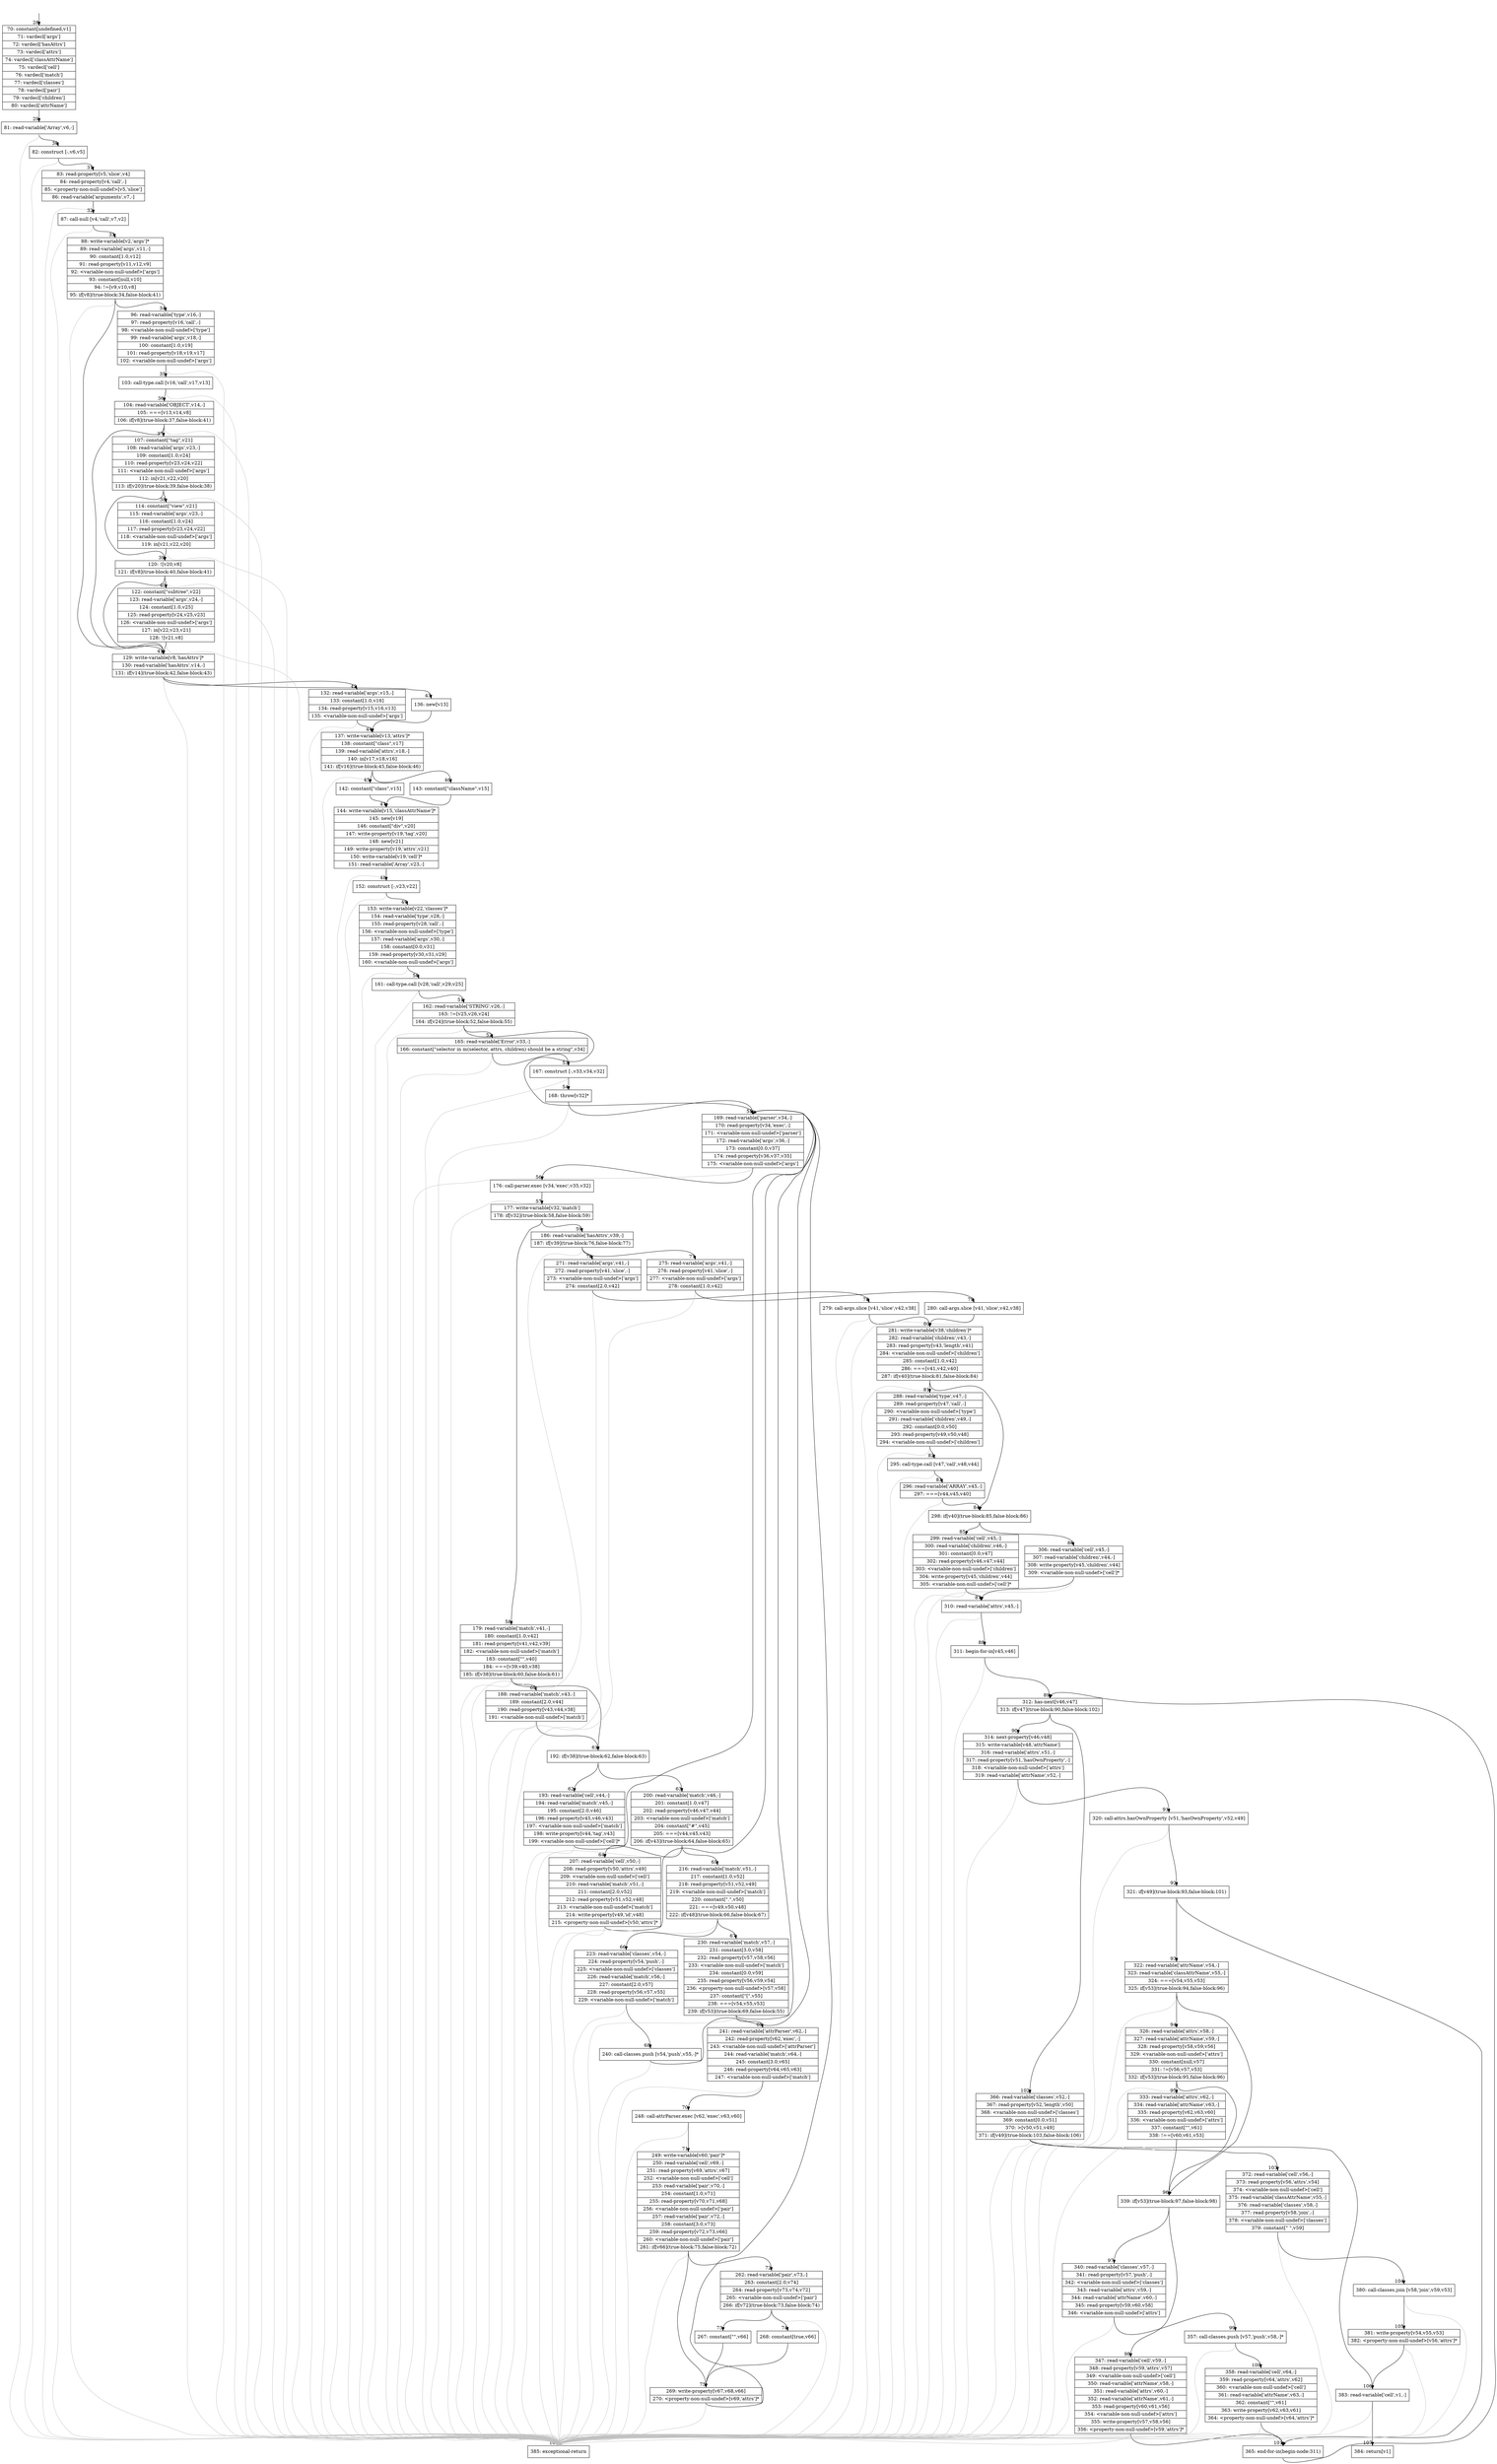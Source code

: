 digraph {
rankdir="TD"
BB_entry4[shape=none,label=""];
BB_entry4 -> BB28 [tailport=s, headport=n, headlabel="    28"]
BB28 [shape=record label="{70: constant[undefined,v1]|71: vardecl['args']|72: vardecl['hasAttrs']|73: vardecl['attrs']|74: vardecl['classAttrName']|75: vardecl['cell']|76: vardecl['match']|77: vardecl['classes']|78: vardecl['pair']|79: vardecl['children']|80: vardecl['attrName']}" ] 
BB28 -> BB29 [tailport=s, headport=n, headlabel="      29"]
BB29 [shape=record label="{81: read-variable['Array',v6,-]}" ] 
BB29 -> BB30 [tailport=s, headport=n, headlabel="      30"]
BB29 -> BB108 [tailport=s, headport=n, color=gray, headlabel="      108"]
BB30 [shape=record label="{82: construct [-,v6,v5]}" ] 
BB30 -> BB31 [tailport=s, headport=n, headlabel="      31"]
BB30 -> BB108 [tailport=s, headport=n, color=gray]
BB31 [shape=record label="{83: read-property[v5,'slice',v4]|84: read-property[v4,'call',-]|85: \<property-non-null-undef\>[v5,'slice']|86: read-variable['arguments',v7,-]}" ] 
BB31 -> BB32 [tailport=s, headport=n, headlabel="      32"]
BB31 -> BB108 [tailport=s, headport=n, color=gray]
BB32 [shape=record label="{87: call-null [v4,'call',v7,v2]}" ] 
BB32 -> BB33 [tailport=s, headport=n, headlabel="      33"]
BB32 -> BB108 [tailport=s, headport=n, color=gray]
BB33 [shape=record label="{88: write-variable[v2,'args']*|89: read-variable['args',v11,-]|90: constant[1.0,v12]|91: read-property[v11,v12,v9]|92: \<variable-non-null-undef\>['args']|93: constant[null,v10]|94: !=[v9,v10,v8]|95: if[v8](true-block:34,false-block:41)}" ] 
BB33 -> BB41 [tailport=s, headport=n, headlabel="      41"]
BB33 -> BB34 [tailport=s, headport=n, headlabel="      34"]
BB33 -> BB108 [tailport=s, headport=n, color=gray]
BB34 [shape=record label="{96: read-variable['type',v16,-]|97: read-property[v16,'call',-]|98: \<variable-non-null-undef\>['type']|99: read-variable['args',v18,-]|100: constant[1.0,v19]|101: read-property[v18,v19,v17]|102: \<variable-non-null-undef\>['args']}" ] 
BB34 -> BB35 [tailport=s, headport=n, headlabel="      35"]
BB34 -> BB108 [tailport=s, headport=n, color=gray]
BB35 [shape=record label="{103: call-type.call [v16,'call',v17,v13]}" ] 
BB35 -> BB36 [tailport=s, headport=n, headlabel="      36"]
BB35 -> BB108 [tailport=s, headport=n, color=gray]
BB36 [shape=record label="{104: read-variable['OBJECT',v14,-]|105: ===[v13,v14,v8]|106: if[v8](true-block:37,false-block:41)}" ] 
BB36 -> BB41 [tailport=s, headport=n]
BB36 -> BB37 [tailport=s, headport=n, headlabel="      37"]
BB36 -> BB108 [tailport=s, headport=n, color=gray]
BB37 [shape=record label="{107: constant[\"tag\",v21]|108: read-variable['args',v23,-]|109: constant[1.0,v24]|110: read-property[v23,v24,v22]|111: \<variable-non-null-undef\>['args']|112: in[v21,v22,v20]|113: if[v20](true-block:39,false-block:38)}" ] 
BB37 -> BB39 [tailport=s, headport=n, headlabel="      39"]
BB37 -> BB38 [tailport=s, headport=n, headlabel="      38"]
BB37 -> BB108 [tailport=s, headport=n, color=gray]
BB38 [shape=record label="{114: constant[\"view\",v21]|115: read-variable['args',v23,-]|116: constant[1.0,v24]|117: read-property[v23,v24,v22]|118: \<variable-non-null-undef\>['args']|119: in[v21,v22,v20]}" ] 
BB38 -> BB39 [tailport=s, headport=n]
BB38 -> BB108 [tailport=s, headport=n, color=gray]
BB39 [shape=record label="{120: ![v20,v8]|121: if[v8](true-block:40,false-block:41)}" ] 
BB39 -> BB41 [tailport=s, headport=n]
BB39 -> BB40 [tailport=s, headport=n, headlabel="      40"]
BB39 -> BB108 [tailport=s, headport=n, color=gray]
BB40 [shape=record label="{122: constant[\"subtree\",v22]|123: read-variable['args',v24,-]|124: constant[1.0,v25]|125: read-property[v24,v25,v23]|126: \<variable-non-null-undef\>['args']|127: in[v22,v23,v21]|128: ![v21,v8]}" ] 
BB40 -> BB41 [tailport=s, headport=n]
BB40 -> BB108 [tailport=s, headport=n, color=gray]
BB41 [shape=record label="{129: write-variable[v8,'hasAttrs']*|130: read-variable['hasAttrs',v14,-]|131: if[v14](true-block:42,false-block:43)}" ] 
BB41 -> BB42 [tailport=s, headport=n, headlabel="      42"]
BB41 -> BB43 [tailport=s, headport=n, headlabel="      43"]
BB41 -> BB108 [tailport=s, headport=n, color=gray]
BB42 [shape=record label="{132: read-variable['args',v15,-]|133: constant[1.0,v16]|134: read-property[v15,v16,v13]|135: \<variable-non-null-undef\>['args']}" ] 
BB42 -> BB44 [tailport=s, headport=n, headlabel="      44"]
BB42 -> BB108 [tailport=s, headport=n, color=gray]
BB43 [shape=record label="{136: new[v13]}" ] 
BB43 -> BB44 [tailport=s, headport=n]
BB44 [shape=record label="{137: write-variable[v13,'attrs']*|138: constant[\"class\",v17]|139: read-variable['attrs',v18,-]|140: in[v17,v18,v16]|141: if[v16](true-block:45,false-block:46)}" ] 
BB44 -> BB45 [tailport=s, headport=n, headlabel="      45"]
BB44 -> BB46 [tailport=s, headport=n, headlabel="      46"]
BB44 -> BB108 [tailport=s, headport=n, color=gray]
BB45 [shape=record label="{142: constant[\"class\",v15]}" ] 
BB45 -> BB47 [tailport=s, headport=n, headlabel="      47"]
BB46 [shape=record label="{143: constant[\"className\",v15]}" ] 
BB46 -> BB47 [tailport=s, headport=n]
BB47 [shape=record label="{144: write-variable[v15,'classAttrName']*|145: new[v19]|146: constant[\"div\",v20]|147: write-property[v19,'tag',v20]|148: new[v21]|149: write-property[v19,'attrs',v21]|150: write-variable[v19,'cell']*|151: read-variable['Array',v23,-]}" ] 
BB47 -> BB48 [tailport=s, headport=n, headlabel="      48"]
BB47 -> BB108 [tailport=s, headport=n, color=gray]
BB48 [shape=record label="{152: construct [-,v23,v22]}" ] 
BB48 -> BB49 [tailport=s, headport=n, headlabel="      49"]
BB48 -> BB108 [tailport=s, headport=n, color=gray]
BB49 [shape=record label="{153: write-variable[v22,'classes']*|154: read-variable['type',v28,-]|155: read-property[v28,'call',-]|156: \<variable-non-null-undef\>['type']|157: read-variable['args',v30,-]|158: constant[0.0,v31]|159: read-property[v30,v31,v29]|160: \<variable-non-null-undef\>['args']}" ] 
BB49 -> BB50 [tailport=s, headport=n, headlabel="      50"]
BB49 -> BB108 [tailport=s, headport=n, color=gray]
BB50 [shape=record label="{161: call-type.call [v28,'call',v29,v25]}" ] 
BB50 -> BB51 [tailport=s, headport=n, headlabel="      51"]
BB50 -> BB108 [tailport=s, headport=n, color=gray]
BB51 [shape=record label="{162: read-variable['STRING',v26,-]|163: !=[v25,v26,v24]|164: if[v24](true-block:52,false-block:55)}" ] 
BB51 -> BB52 [tailport=s, headport=n, headlabel="      52"]
BB51 -> BB55 [tailport=s, headport=n, headlabel="      55"]
BB51 -> BB108 [tailport=s, headport=n, color=gray]
BB52 [shape=record label="{165: read-variable['Error',v33,-]|166: constant[\"selector in m(selector, attrs, children) should be a string\",v34]}" ] 
BB52 -> BB53 [tailport=s, headport=n, headlabel="      53"]
BB52 -> BB108 [tailport=s, headport=n, color=gray]
BB53 [shape=record label="{167: construct [-,v33,v34,v32]}" ] 
BB53 -> BB54 [tailport=s, headport=n, headlabel="      54"]
BB53 -> BB108 [tailport=s, headport=n, color=gray]
BB54 [shape=record label="{168: throw[v32]*}" ] 
BB54 -> BB55 [tailport=s, headport=n]
BB54 -> BB108 [tailport=s, headport=n, color=gray]
BB55 [shape=record label="{169: read-variable['parser',v34,-]|170: read-property[v34,'exec',-]|171: \<variable-non-null-undef\>['parser']|172: read-variable['args',v36,-]|173: constant[0.0,v37]|174: read-property[v36,v37,v35]|175: \<variable-non-null-undef\>['args']}" ] 
BB55 -> BB56 [tailport=s, headport=n, headlabel="      56"]
BB55 -> BB108 [tailport=s, headport=n, color=gray]
BB56 [shape=record label="{176: call-parser.exec [v34,'exec',v35,v32]}" ] 
BB56 -> BB57 [tailport=s, headport=n, headlabel="      57"]
BB56 -> BB108 [tailport=s, headport=n, color=gray]
BB57 [shape=record label="{177: write-variable[v32,'match']|178: if[v32](true-block:58,false-block:59)}" ] 
BB57 -> BB58 [tailport=s, headport=n, headlabel="      58"]
BB57 -> BB59 [tailport=s, headport=n, headlabel="      59"]
BB58 [shape=record label="{179: read-variable['match',v41,-]|180: constant[1.0,v42]|181: read-property[v41,v42,v39]|182: \<variable-non-null-undef\>['match']|183: constant[\"\",v40]|184: ===[v39,v40,v38]|185: if[v38](true-block:60,false-block:61)}" ] 
BB58 -> BB61 [tailport=s, headport=n, headlabel="      61"]
BB58 -> BB60 [tailport=s, headport=n, headlabel="      60"]
BB58 -> BB108 [tailport=s, headport=n, color=gray]
BB59 [shape=record label="{186: read-variable['hasAttrs',v39,-]|187: if[v39](true-block:76,false-block:77)}" ] 
BB59 -> BB76 [tailport=s, headport=n, headlabel="      76"]
BB59 -> BB77 [tailport=s, headport=n, headlabel="      77"]
BB59 -> BB108 [tailport=s, headport=n, color=gray]
BB60 [shape=record label="{188: read-variable['match',v43,-]|189: constant[2.0,v44]|190: read-property[v43,v44,v38]|191: \<variable-non-null-undef\>['match']}" ] 
BB60 -> BB61 [tailport=s, headport=n]
BB60 -> BB108 [tailport=s, headport=n, color=gray]
BB61 [shape=record label="{192: if[v38](true-block:62,false-block:63)}" ] 
BB61 -> BB62 [tailport=s, headport=n, headlabel="      62"]
BB61 -> BB63 [tailport=s, headport=n, headlabel="      63"]
BB62 [shape=record label="{193: read-variable['cell',v44,-]|194: read-variable['match',v45,-]|195: constant[2.0,v46]|196: read-property[v45,v46,v43]|197: \<variable-non-null-undef\>['match']|198: write-property[v44,'tag',v43]|199: \<variable-non-null-undef\>['cell']*}" ] 
BB62 -> BB55 [tailport=s, headport=n]
BB62 -> BB108 [tailport=s, headport=n, color=gray]
BB63 [shape=record label="{200: read-variable['match',v46,-]|201: constant[1.0,v47]|202: read-property[v46,v47,v44]|203: \<variable-non-null-undef\>['match']|204: constant[\"#\",v45]|205: ===[v44,v45,v43]|206: if[v43](true-block:64,false-block:65)}" ] 
BB63 -> BB64 [tailport=s, headport=n, headlabel="      64"]
BB63 -> BB65 [tailport=s, headport=n, headlabel="      65"]
BB63 -> BB108 [tailport=s, headport=n, color=gray]
BB64 [shape=record label="{207: read-variable['cell',v50,-]|208: read-property[v50,'attrs',v49]|209: \<variable-non-null-undef\>['cell']|210: read-variable['match',v51,-]|211: constant[2.0,v52]|212: read-property[v51,v52,v48]|213: \<variable-non-null-undef\>['match']|214: write-property[v49,'id',v48]|215: \<property-non-null-undef\>[v50,'attrs']*}" ] 
BB64 -> BB55 [tailport=s, headport=n]
BB64 -> BB108 [tailport=s, headport=n, color=gray]
BB65 [shape=record label="{216: read-variable['match',v51,-]|217: constant[1.0,v52]|218: read-property[v51,v52,v49]|219: \<variable-non-null-undef\>['match']|220: constant[\".\",v50]|221: ===[v49,v50,v48]|222: if[v48](true-block:66,false-block:67)}" ] 
BB65 -> BB66 [tailport=s, headport=n, headlabel="      66"]
BB65 -> BB67 [tailport=s, headport=n, headlabel="      67"]
BB65 -> BB108 [tailport=s, headport=n, color=gray]
BB66 [shape=record label="{223: read-variable['classes',v54,-]|224: read-property[v54,'push',-]|225: \<variable-non-null-undef\>['classes']|226: read-variable['match',v56,-]|227: constant[2.0,v57]|228: read-property[v56,v57,v55]|229: \<variable-non-null-undef\>['match']}" ] 
BB66 -> BB68 [tailport=s, headport=n, headlabel="      68"]
BB66 -> BB108 [tailport=s, headport=n, color=gray]
BB67 [shape=record label="{230: read-variable['match',v57,-]|231: constant[3.0,v58]|232: read-property[v57,v58,v56]|233: \<variable-non-null-undef\>['match']|234: constant[0.0,v59]|235: read-property[v56,v59,v54]|236: \<property-non-null-undef\>[v57,v58]|237: constant[\"[\",v55]|238: ===[v54,v55,v53]|239: if[v53](true-block:69,false-block:55)}" ] 
BB67 -> BB69 [tailport=s, headport=n, headlabel="      69"]
BB67 -> BB55 [tailport=s, headport=n]
BB67 -> BB108 [tailport=s, headport=n, color=gray]
BB68 [shape=record label="{240: call-classes.push [v54,'push',v55,-]*}" ] 
BB68 -> BB55 [tailport=s, headport=n]
BB68 -> BB108 [tailport=s, headport=n, color=gray]
BB69 [shape=record label="{241: read-variable['attrParser',v62,-]|242: read-property[v62,'exec',-]|243: \<variable-non-null-undef\>['attrParser']|244: read-variable['match',v64,-]|245: constant[3.0,v65]|246: read-property[v64,v65,v63]|247: \<variable-non-null-undef\>['match']}" ] 
BB69 -> BB70 [tailport=s, headport=n, headlabel="      70"]
BB69 -> BB108 [tailport=s, headport=n, color=gray]
BB70 [shape=record label="{248: call-attrParser.exec [v62,'exec',v63,v60]}" ] 
BB70 -> BB71 [tailport=s, headport=n, headlabel="      71"]
BB70 -> BB108 [tailport=s, headport=n, color=gray]
BB71 [shape=record label="{249: write-variable[v60,'pair']*|250: read-variable['cell',v69,-]|251: read-property[v69,'attrs',v67]|252: \<variable-non-null-undef\>['cell']|253: read-variable['pair',v70,-]|254: constant[1.0,v71]|255: read-property[v70,v71,v68]|256: \<variable-non-null-undef\>['pair']|257: read-variable['pair',v72,-]|258: constant[3.0,v73]|259: read-property[v72,v73,v66]|260: \<variable-non-null-undef\>['pair']|261: if[v66](true-block:75,false-block:72)}" ] 
BB71 -> BB75 [tailport=s, headport=n, headlabel="      75"]
BB71 -> BB72 [tailport=s, headport=n, headlabel="      72"]
BB71 -> BB108 [tailport=s, headport=n, color=gray]
BB72 [shape=record label="{262: read-variable['pair',v73,-]|263: constant[2.0,v74]|264: read-property[v73,v74,v72]|265: \<variable-non-null-undef\>['pair']|266: if[v72](true-block:73,false-block:74)}" ] 
BB72 -> BB73 [tailport=s, headport=n, headlabel="      73"]
BB72 -> BB74 [tailport=s, headport=n, headlabel="      74"]
BB72 -> BB108 [tailport=s, headport=n, color=gray]
BB73 [shape=record label="{267: constant[\"\",v66]}" ] 
BB73 -> BB75 [tailport=s, headport=n]
BB74 [shape=record label="{268: constant[true,v66]}" ] 
BB74 -> BB75 [tailport=s, headport=n]
BB75 [shape=record label="{269: write-property[v67,v68,v66]|270: \<property-non-null-undef\>[v69,'attrs']*}" ] 
BB75 -> BB55 [tailport=s, headport=n]
BB75 -> BB108 [tailport=s, headport=n, color=gray]
BB76 [shape=record label="{271: read-variable['args',v41,-]|272: read-property[v41,'slice',-]|273: \<variable-non-null-undef\>['args']|274: constant[2.0,v42]}" ] 
BB76 -> BB78 [tailport=s, headport=n, headlabel="      78"]
BB76 -> BB108 [tailport=s, headport=n, color=gray]
BB77 [shape=record label="{275: read-variable['args',v41,-]|276: read-property[v41,'slice',-]|277: \<variable-non-null-undef\>['args']|278: constant[1.0,v42]}" ] 
BB77 -> BB79 [tailport=s, headport=n, headlabel="      79"]
BB77 -> BB108 [tailport=s, headport=n, color=gray]
BB78 [shape=record label="{279: call-args.slice [v41,'slice',v42,v38]}" ] 
BB78 -> BB80 [tailport=s, headport=n, headlabel="      80"]
BB78 -> BB108 [tailport=s, headport=n, color=gray]
BB79 [shape=record label="{280: call-args.slice [v41,'slice',v42,v38]}" ] 
BB79 -> BB80 [tailport=s, headport=n]
BB79 -> BB108 [tailport=s, headport=n, color=gray]
BB80 [shape=record label="{281: write-variable[v38,'children']*|282: read-variable['children',v43,-]|283: read-property[v43,'length',v41]|284: \<variable-non-null-undef\>['children']|285: constant[1.0,v42]|286: ===[v41,v42,v40]|287: if[v40](true-block:81,false-block:84)}" ] 
BB80 -> BB84 [tailport=s, headport=n, headlabel="      84"]
BB80 -> BB81 [tailport=s, headport=n, headlabel="      81"]
BB80 -> BB108 [tailport=s, headport=n, color=gray]
BB81 [shape=record label="{288: read-variable['type',v47,-]|289: read-property[v47,'call',-]|290: \<variable-non-null-undef\>['type']|291: read-variable['children',v49,-]|292: constant[0.0,v50]|293: read-property[v49,v50,v48]|294: \<variable-non-null-undef\>['children']}" ] 
BB81 -> BB82 [tailport=s, headport=n, headlabel="      82"]
BB81 -> BB108 [tailport=s, headport=n, color=gray]
BB82 [shape=record label="{295: call-type.call [v47,'call',v48,v44]}" ] 
BB82 -> BB83 [tailport=s, headport=n, headlabel="      83"]
BB82 -> BB108 [tailport=s, headport=n, color=gray]
BB83 [shape=record label="{296: read-variable['ARRAY',v45,-]|297: ===[v44,v45,v40]}" ] 
BB83 -> BB84 [tailport=s, headport=n]
BB83 -> BB108 [tailport=s, headport=n, color=gray]
BB84 [shape=record label="{298: if[v40](true-block:85,false-block:86)}" ] 
BB84 -> BB85 [tailport=s, headport=n, headlabel="      85"]
BB84 -> BB86 [tailport=s, headport=n, headlabel="      86"]
BB85 [shape=record label="{299: read-variable['cell',v45,-]|300: read-variable['children',v46,-]|301: constant[0.0,v47]|302: read-property[v46,v47,v44]|303: \<variable-non-null-undef\>['children']|304: write-property[v45,'children',v44]|305: \<variable-non-null-undef\>['cell']*}" ] 
BB85 -> BB87 [tailport=s, headport=n, headlabel="      87"]
BB85 -> BB108 [tailport=s, headport=n, color=gray]
BB86 [shape=record label="{306: read-variable['cell',v45,-]|307: read-variable['children',v44,-]|308: write-property[v45,'children',v44]|309: \<variable-non-null-undef\>['cell']*}" ] 
BB86 -> BB87 [tailport=s, headport=n]
BB86 -> BB108 [tailport=s, headport=n, color=gray]
BB87 [shape=record label="{310: read-variable['attrs',v45,-]}" ] 
BB87 -> BB88 [tailport=s, headport=n, headlabel="      88"]
BB87 -> BB108 [tailport=s, headport=n, color=gray]
BB88 [shape=record label="{311: begin-for-in[v45,v46]}" ] 
BB88 -> BB89 [tailport=s, headport=n, headlabel="      89"]
BB88 -> BB108 [tailport=s, headport=n, color=gray]
BB89 [shape=record label="{312: has-next[v46,v47]|313: if[v47](true-block:90,false-block:102)}" ] 
BB89 -> BB90 [tailport=s, headport=n, headlabel="      90"]
BB89 -> BB102 [tailport=s, headport=n, headlabel="      102"]
BB90 [shape=record label="{314: next-property[v46,v48]|315: write-variable[v48,'attrName']|316: read-variable['attrs',v51,-]|317: read-property[v51,'hasOwnProperty',-]|318: \<variable-non-null-undef\>['attrs']|319: read-variable['attrName',v52,-]}" ] 
BB90 -> BB91 [tailport=s, headport=n, headlabel="      91"]
BB90 -> BB108 [tailport=s, headport=n, color=gray]
BB91 [shape=record label="{320: call-attrs.hasOwnProperty [v51,'hasOwnProperty',v52,v49]}" ] 
BB91 -> BB92 [tailport=s, headport=n, headlabel="      92"]
BB91 -> BB108 [tailport=s, headport=n, color=gray]
BB92 [shape=record label="{321: if[v49](true-block:93,false-block:101)}" ] 
BB92 -> BB93 [tailport=s, headport=n, headlabel="      93"]
BB92 -> BB101 [tailport=s, headport=n, headlabel="      101"]
BB93 [shape=record label="{322: read-variable['attrName',v54,-]|323: read-variable['classAttrName',v55,-]|324: ===[v54,v55,v53]|325: if[v53](true-block:94,false-block:96)}" ] 
BB93 -> BB96 [tailport=s, headport=n, headlabel="      96"]
BB93 -> BB94 [tailport=s, headport=n, headlabel="      94"]
BB93 -> BB108 [tailport=s, headport=n, color=gray]
BB94 [shape=record label="{326: read-variable['attrs',v58,-]|327: read-variable['attrName',v59,-]|328: read-property[v58,v59,v56]|329: \<variable-non-null-undef\>['attrs']|330: constant[null,v57]|331: !=[v56,v57,v53]|332: if[v53](true-block:95,false-block:96)}" ] 
BB94 -> BB96 [tailport=s, headport=n]
BB94 -> BB95 [tailport=s, headport=n, headlabel="      95"]
BB94 -> BB108 [tailport=s, headport=n, color=gray]
BB95 [shape=record label="{333: read-variable['attrs',v62,-]|334: read-variable['attrName',v63,-]|335: read-property[v62,v63,v60]|336: \<variable-non-null-undef\>['attrs']|337: constant[\"\",v61]|338: !==[v60,v61,v53]}" ] 
BB95 -> BB96 [tailport=s, headport=n]
BB95 -> BB108 [tailport=s, headport=n, color=gray]
BB96 [shape=record label="{339: if[v53](true-block:97,false-block:98)}" ] 
BB96 -> BB97 [tailport=s, headport=n, headlabel="      97"]
BB96 -> BB98 [tailport=s, headport=n, headlabel="      98"]
BB97 [shape=record label="{340: read-variable['classes',v57,-]|341: read-property[v57,'push',-]|342: \<variable-non-null-undef\>['classes']|343: read-variable['attrs',v59,-]|344: read-variable['attrName',v60,-]|345: read-property[v59,v60,v58]|346: \<variable-non-null-undef\>['attrs']}" ] 
BB97 -> BB99 [tailport=s, headport=n, headlabel="      99"]
BB97 -> BB108 [tailport=s, headport=n, color=gray]
BB98 [shape=record label="{347: read-variable['cell',v59,-]|348: read-property[v59,'attrs',v57]|349: \<variable-non-null-undef\>['cell']|350: read-variable['attrName',v58,-]|351: read-variable['attrs',v60,-]|352: read-variable['attrName',v61,-]|353: read-property[v60,v61,v56]|354: \<variable-non-null-undef\>['attrs']|355: write-property[v57,v58,v56]|356: \<property-non-null-undef\>[v59,'attrs']*}" ] 
BB98 -> BB101 [tailport=s, headport=n]
BB98 -> BB108 [tailport=s, headport=n, color=gray]
BB99 [shape=record label="{357: call-classes.push [v57,'push',v58,-]*}" ] 
BB99 -> BB100 [tailport=s, headport=n, headlabel="      100"]
BB99 -> BB108 [tailport=s, headport=n, color=gray]
BB100 [shape=record label="{358: read-variable['cell',v64,-]|359: read-property[v64,'attrs',v62]|360: \<variable-non-null-undef\>['cell']|361: read-variable['attrName',v63,-]|362: constant[\"\",v61]|363: write-property[v62,v63,v61]|364: \<property-non-null-undef\>[v64,'attrs']*}" ] 
BB100 -> BB101 [tailport=s, headport=n]
BB100 -> BB108 [tailport=s, headport=n, color=gray]
BB101 [shape=record label="{365: end-for-in(begin-node:311)}" ] 
BB101 -> BB89 [tailport=s, headport=n]
BB102 [shape=record label="{366: read-variable['classes',v52,-]|367: read-property[v52,'length',v50]|368: \<variable-non-null-undef\>['classes']|369: constant[0.0,v51]|370: \>[v50,v51,v49]|371: if[v49](true-block:103,false-block:106)}" ] 
BB102 -> BB103 [tailport=s, headport=n, headlabel="      103"]
BB102 -> BB106 [tailport=s, headport=n, headlabel="      106"]
BB102 -> BB108 [tailport=s, headport=n, color=gray]
BB103 [shape=record label="{372: read-variable['cell',v56,-]|373: read-property[v56,'attrs',v54]|374: \<variable-non-null-undef\>['cell']|375: read-variable['classAttrName',v55,-]|376: read-variable['classes',v58,-]|377: read-property[v58,'join',-]|378: \<variable-non-null-undef\>['classes']|379: constant[\" \",v59]}" ] 
BB103 -> BB104 [tailport=s, headport=n, headlabel="      104"]
BB103 -> BB108 [tailport=s, headport=n, color=gray]
BB104 [shape=record label="{380: call-classes.join [v58,'join',v59,v53]}" ] 
BB104 -> BB105 [tailport=s, headport=n, headlabel="      105"]
BB104 -> BB108 [tailport=s, headport=n, color=gray]
BB105 [shape=record label="{381: write-property[v54,v55,v53]|382: \<property-non-null-undef\>[v56,'attrs']*}" ] 
BB105 -> BB106 [tailport=s, headport=n]
BB105 -> BB108 [tailport=s, headport=n, color=gray]
BB106 [shape=record label="{383: read-variable['cell',v1,-]}" ] 
BB106 -> BB107 [tailport=s, headport=n, headlabel="      107"]
BB106 -> BB108 [tailport=s, headport=n, color=gray]
BB107 [shape=record label="{384: return[v1]}" ] 
BB108 [shape=record label="{385: exceptional-return}" ] 
//#$~ 72
}
